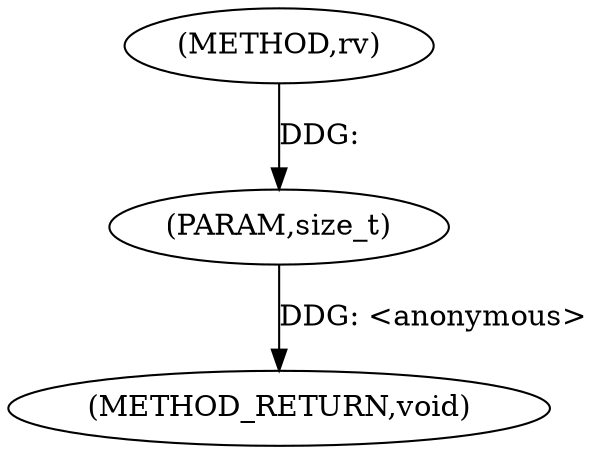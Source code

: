 digraph "rv" {  
"1000458" [label = "(METHOD,rv)" ]
"1000461" [label = "(METHOD_RETURN,void)" ]
"1000459" [label = "(PARAM,size_t)" ]
  "1000459" -> "1000461"  [ label = "DDG: <anonymous>"] 
  "1000458" -> "1000459"  [ label = "DDG: "] 
}
